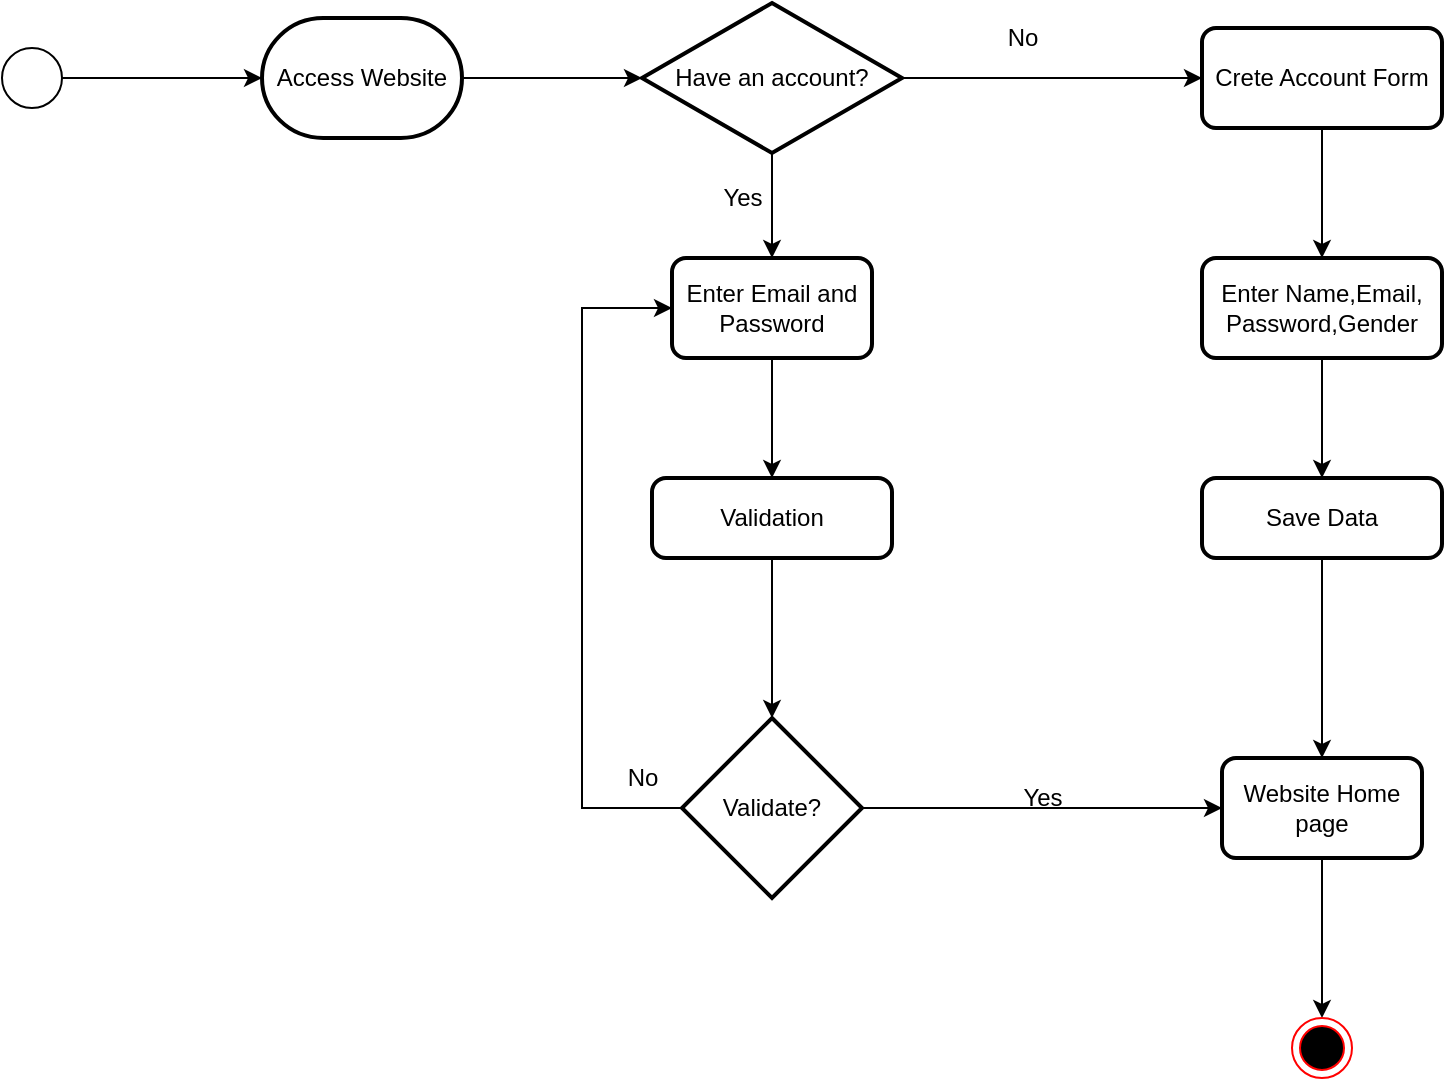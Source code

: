 <mxfile version="20.6.0" type="github">
  <diagram id="g0TfEN2IGqB7qXlUZHK_" name="Page-1">
    <mxGraphModel dx="964" dy="462" grid="1" gridSize="10" guides="1" tooltips="1" connect="1" arrows="1" fold="1" page="1" pageScale="1" pageWidth="850" pageHeight="1100" math="0" shadow="0">
      <root>
        <mxCell id="0" />
        <mxCell id="1" parent="0" />
        <mxCell id="568BoCKdEYGyi0PcvxhY-20" value="" style="edgeStyle=orthogonalEdgeStyle;rounded=0;orthogonalLoop=1;jettySize=auto;html=1;" edge="1" parent="1" source="568BoCKdEYGyi0PcvxhY-1" target="568BoCKdEYGyi0PcvxhY-4">
          <mxGeometry relative="1" as="geometry" />
        </mxCell>
        <mxCell id="568BoCKdEYGyi0PcvxhY-1" value="" style="ellipse;whiteSpace=wrap;html=1;aspect=fixed;" vertex="1" parent="1">
          <mxGeometry x="50" y="195" width="30" height="30" as="geometry" />
        </mxCell>
        <mxCell id="568BoCKdEYGyi0PcvxhY-21" value="" style="edgeStyle=orthogonalEdgeStyle;rounded=0;orthogonalLoop=1;jettySize=auto;html=1;" edge="1" parent="1" source="568BoCKdEYGyi0PcvxhY-4" target="568BoCKdEYGyi0PcvxhY-5">
          <mxGeometry relative="1" as="geometry" />
        </mxCell>
        <mxCell id="568BoCKdEYGyi0PcvxhY-4" value="Access Website" style="strokeWidth=2;html=1;shape=mxgraph.flowchart.terminator;whiteSpace=wrap;" vertex="1" parent="1">
          <mxGeometry x="180" y="180" width="100" height="60" as="geometry" />
        </mxCell>
        <mxCell id="568BoCKdEYGyi0PcvxhY-22" value="" style="edgeStyle=orthogonalEdgeStyle;rounded=0;orthogonalLoop=1;jettySize=auto;html=1;" edge="1" parent="1" source="568BoCKdEYGyi0PcvxhY-5" target="568BoCKdEYGyi0PcvxhY-6">
          <mxGeometry relative="1" as="geometry" />
        </mxCell>
        <mxCell id="568BoCKdEYGyi0PcvxhY-23" value="" style="edgeStyle=orthogonalEdgeStyle;rounded=0;orthogonalLoop=1;jettySize=auto;html=1;" edge="1" parent="1" source="568BoCKdEYGyi0PcvxhY-5" target="568BoCKdEYGyi0PcvxhY-7">
          <mxGeometry relative="1" as="geometry" />
        </mxCell>
        <mxCell id="568BoCKdEYGyi0PcvxhY-5" value="Have an account?" style="strokeWidth=2;html=1;shape=mxgraph.flowchart.decision;whiteSpace=wrap;" vertex="1" parent="1">
          <mxGeometry x="370" y="172.5" width="130" height="75" as="geometry" />
        </mxCell>
        <mxCell id="568BoCKdEYGyi0PcvxhY-25" value="" style="edgeStyle=orthogonalEdgeStyle;rounded=0;orthogonalLoop=1;jettySize=auto;html=1;" edge="1" parent="1" source="568BoCKdEYGyi0PcvxhY-6" target="568BoCKdEYGyi0PcvxhY-8">
          <mxGeometry relative="1" as="geometry">
            <Array as="points">
              <mxPoint x="710" y="345" />
            </Array>
          </mxGeometry>
        </mxCell>
        <mxCell id="568BoCKdEYGyi0PcvxhY-6" value="Crete Account Form" style="rounded=1;whiteSpace=wrap;html=1;absoluteArcSize=1;arcSize=14;strokeWidth=2;" vertex="1" parent="1">
          <mxGeometry x="650" y="185" width="120" height="50" as="geometry" />
        </mxCell>
        <mxCell id="568BoCKdEYGyi0PcvxhY-33" value="" style="edgeStyle=orthogonalEdgeStyle;rounded=0;orthogonalLoop=1;jettySize=auto;html=1;" edge="1" parent="1" source="568BoCKdEYGyi0PcvxhY-7" target="568BoCKdEYGyi0PcvxhY-12">
          <mxGeometry relative="1" as="geometry" />
        </mxCell>
        <mxCell id="568BoCKdEYGyi0PcvxhY-7" value="&lt;div&gt;Enter Email and&lt;/div&gt;&lt;div&gt;Password&lt;br&gt;&lt;/div&gt;" style="rounded=1;whiteSpace=wrap;html=1;absoluteArcSize=1;arcSize=14;strokeWidth=2;" vertex="1" parent="1">
          <mxGeometry x="385" y="300" width="100" height="50" as="geometry" />
        </mxCell>
        <mxCell id="568BoCKdEYGyi0PcvxhY-26" value="" style="edgeStyle=orthogonalEdgeStyle;rounded=0;orthogonalLoop=1;jettySize=auto;html=1;" edge="1" parent="1" source="568BoCKdEYGyi0PcvxhY-8" target="568BoCKdEYGyi0PcvxhY-9">
          <mxGeometry relative="1" as="geometry" />
        </mxCell>
        <mxCell id="568BoCKdEYGyi0PcvxhY-8" value="&lt;div&gt;Enter Name,Email,&lt;/div&gt;&lt;div&gt;Password,Gender&lt;br&gt;&lt;/div&gt;" style="rounded=1;whiteSpace=wrap;html=1;absoluteArcSize=1;arcSize=14;strokeWidth=2;" vertex="1" parent="1">
          <mxGeometry x="650" y="300" width="120" height="50" as="geometry" />
        </mxCell>
        <mxCell id="568BoCKdEYGyi0PcvxhY-27" value="" style="edgeStyle=orthogonalEdgeStyle;rounded=0;orthogonalLoop=1;jettySize=auto;html=1;" edge="1" parent="1" source="568BoCKdEYGyi0PcvxhY-9" target="568BoCKdEYGyi0PcvxhY-14">
          <mxGeometry relative="1" as="geometry">
            <Array as="points">
              <mxPoint x="710" y="520" />
              <mxPoint x="710" y="520" />
            </Array>
          </mxGeometry>
        </mxCell>
        <mxCell id="568BoCKdEYGyi0PcvxhY-9" value="Save Data" style="rounded=1;whiteSpace=wrap;html=1;absoluteArcSize=1;arcSize=14;strokeWidth=2;" vertex="1" parent="1">
          <mxGeometry x="650" y="410" width="120" height="40" as="geometry" />
        </mxCell>
        <mxCell id="568BoCKdEYGyi0PcvxhY-34" value="" style="edgeStyle=orthogonalEdgeStyle;rounded=0;orthogonalLoop=1;jettySize=auto;html=1;" edge="1" parent="1" source="568BoCKdEYGyi0PcvxhY-12" target="568BoCKdEYGyi0PcvxhY-13">
          <mxGeometry relative="1" as="geometry" />
        </mxCell>
        <mxCell id="568BoCKdEYGyi0PcvxhY-12" value="Validation" style="rounded=1;whiteSpace=wrap;html=1;absoluteArcSize=1;arcSize=14;strokeWidth=2;" vertex="1" parent="1">
          <mxGeometry x="375" y="410" width="120" height="40" as="geometry" />
        </mxCell>
        <mxCell id="568BoCKdEYGyi0PcvxhY-36" style="edgeStyle=orthogonalEdgeStyle;rounded=0;orthogonalLoop=1;jettySize=auto;html=1;entryX=0;entryY=0.5;entryDx=0;entryDy=0;" edge="1" parent="1" source="568BoCKdEYGyi0PcvxhY-13" target="568BoCKdEYGyi0PcvxhY-7">
          <mxGeometry relative="1" as="geometry">
            <Array as="points">
              <mxPoint x="340" y="575" />
              <mxPoint x="340" y="325" />
            </Array>
          </mxGeometry>
        </mxCell>
        <mxCell id="568BoCKdEYGyi0PcvxhY-45" style="edgeStyle=orthogonalEdgeStyle;rounded=0;orthogonalLoop=1;jettySize=auto;html=1;entryX=0;entryY=0.5;entryDx=0;entryDy=0;" edge="1" parent="1" source="568BoCKdEYGyi0PcvxhY-13" target="568BoCKdEYGyi0PcvxhY-14">
          <mxGeometry relative="1" as="geometry" />
        </mxCell>
        <mxCell id="568BoCKdEYGyi0PcvxhY-13" value="Validate?" style="strokeWidth=2;html=1;shape=mxgraph.flowchart.decision;whiteSpace=wrap;" vertex="1" parent="1">
          <mxGeometry x="390" y="530" width="90" height="90" as="geometry" />
        </mxCell>
        <mxCell id="568BoCKdEYGyi0PcvxhY-48" value="" style="edgeStyle=orthogonalEdgeStyle;rounded=0;orthogonalLoop=1;jettySize=auto;html=1;" edge="1" parent="1" source="568BoCKdEYGyi0PcvxhY-14" target="568BoCKdEYGyi0PcvxhY-15">
          <mxGeometry relative="1" as="geometry" />
        </mxCell>
        <mxCell id="568BoCKdEYGyi0PcvxhY-14" value="Website Home page" style="rounded=1;whiteSpace=wrap;html=1;absoluteArcSize=1;arcSize=14;strokeWidth=2;" vertex="1" parent="1">
          <mxGeometry x="660" y="550" width="100" height="50" as="geometry" />
        </mxCell>
        <mxCell id="568BoCKdEYGyi0PcvxhY-15" value="" style="ellipse;html=1;shape=endState;fillColor=#000000;strokeColor=#ff0000;" vertex="1" parent="1">
          <mxGeometry x="695" y="680" width="30" height="30" as="geometry" />
        </mxCell>
        <mxCell id="568BoCKdEYGyi0PcvxhY-49" value="No" style="text;html=1;align=center;verticalAlign=middle;resizable=0;points=[];autosize=1;strokeColor=none;fillColor=none;" vertex="1" parent="1">
          <mxGeometry x="540" y="175" width="40" height="30" as="geometry" />
        </mxCell>
        <mxCell id="568BoCKdEYGyi0PcvxhY-50" value="Yes" style="text;html=1;align=center;verticalAlign=middle;resizable=0;points=[];autosize=1;strokeColor=none;fillColor=none;" vertex="1" parent="1">
          <mxGeometry x="400" y="255" width="40" height="30" as="geometry" />
        </mxCell>
        <mxCell id="568BoCKdEYGyi0PcvxhY-51" value="Yes" style="text;html=1;align=center;verticalAlign=middle;resizable=0;points=[];autosize=1;strokeColor=none;fillColor=none;" vertex="1" parent="1">
          <mxGeometry x="550" y="555" width="40" height="30" as="geometry" />
        </mxCell>
        <mxCell id="568BoCKdEYGyi0PcvxhY-52" value="No" style="text;html=1;align=center;verticalAlign=middle;resizable=0;points=[];autosize=1;strokeColor=none;fillColor=none;" vertex="1" parent="1">
          <mxGeometry x="350" y="545" width="40" height="30" as="geometry" />
        </mxCell>
      </root>
    </mxGraphModel>
  </diagram>
</mxfile>
